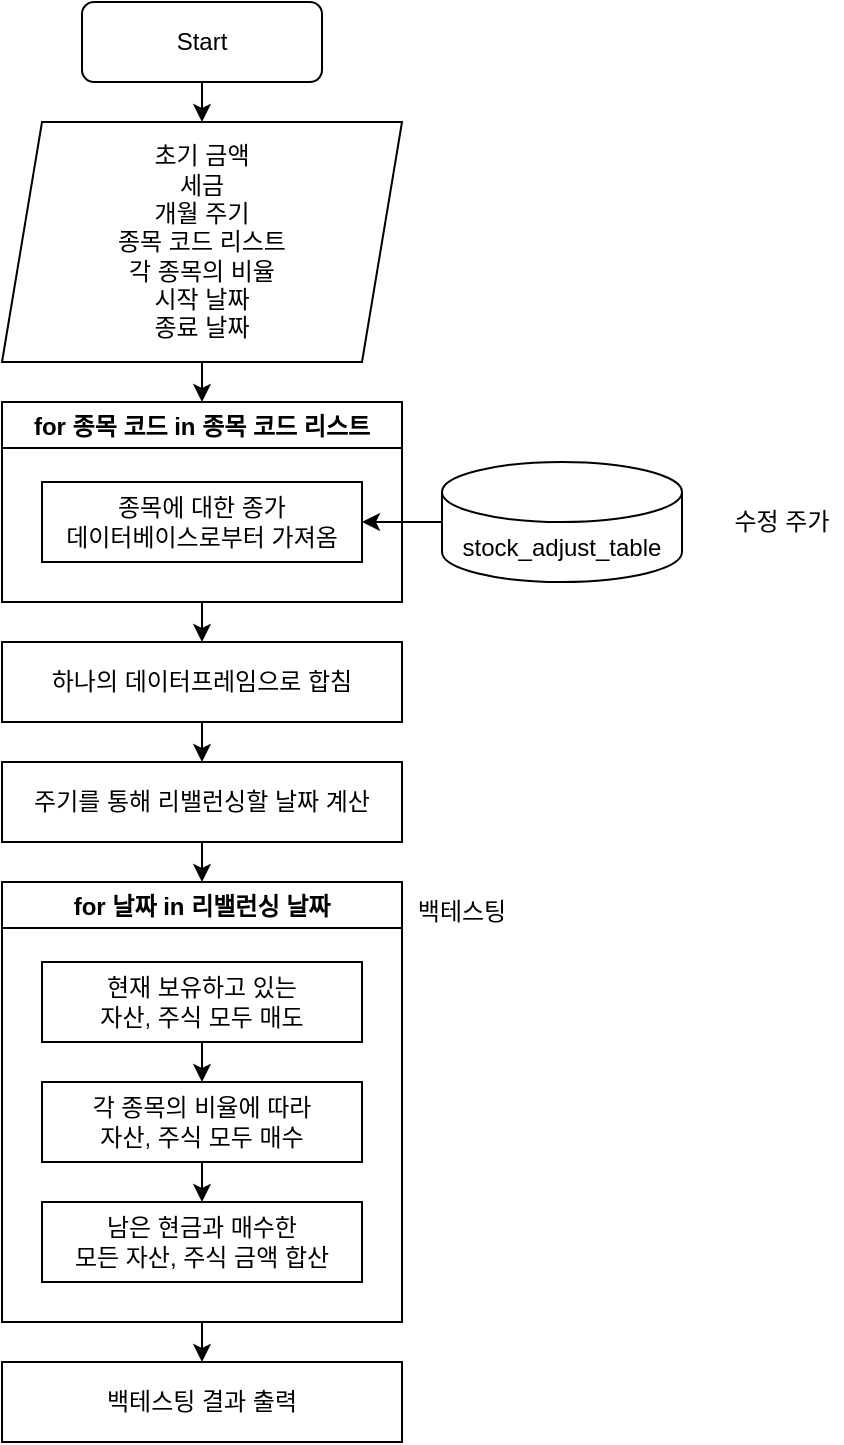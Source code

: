 <mxfile version="19.0.3" type="device"><diagram id="C5RBs43oDa-KdzZeNtuy" name="Page-1"><mxGraphModel dx="460" dy="824" grid="1" gridSize="10" guides="1" tooltips="1" connect="1" arrows="1" fold="1" page="1" pageScale="1" pageWidth="827" pageHeight="1169" math="0" shadow="0"><root><mxCell id="WIyWlLk6GJQsqaUBKTNV-0"/><mxCell id="WIyWlLk6GJQsqaUBKTNV-1" parent="WIyWlLk6GJQsqaUBKTNV-0"/><mxCell id="0kTeDdD2lEANGLlgiXS2-1" value="Start" style="rounded=1;whiteSpace=wrap;html=1;" vertex="1" parent="WIyWlLk6GJQsqaUBKTNV-1"><mxGeometry x="400" y="80" width="120" height="40" as="geometry"/></mxCell><mxCell id="0kTeDdD2lEANGLlgiXS2-2" value="초기 금액&lt;br&gt;세금&lt;br&gt;개월 주기&lt;br&gt;종목 코드 리스트&lt;br&gt;각 종목의 비율&lt;br&gt;시작 날짜&lt;br&gt;종료 날짜" style="shape=parallelogram;perimeter=parallelogramPerimeter;whiteSpace=wrap;html=1;fixedSize=1;" vertex="1" parent="WIyWlLk6GJQsqaUBKTNV-1"><mxGeometry x="360" y="140" width="200" height="120" as="geometry"/></mxCell><mxCell id="0kTeDdD2lEANGLlgiXS2-4" value="for 종목 코드 in 종목 코드 리스트" style="swimlane;" vertex="1" parent="WIyWlLk6GJQsqaUBKTNV-1"><mxGeometry x="360" y="280" width="200" height="100" as="geometry"/></mxCell><mxCell id="0kTeDdD2lEANGLlgiXS2-5" value="종목에 대한 종가&lt;br&gt;데이터베이스로부터 가져옴" style="rounded=0;whiteSpace=wrap;html=1;" vertex="1" parent="0kTeDdD2lEANGLlgiXS2-4"><mxGeometry x="20" y="40" width="160" height="40" as="geometry"/></mxCell><mxCell id="0kTeDdD2lEANGLlgiXS2-7" value="" style="endArrow=classic;html=1;rounded=0;exitX=0.5;exitY=1;exitDx=0;exitDy=0;entryX=0.5;entryY=0;entryDx=0;entryDy=0;" edge="1" parent="WIyWlLk6GJQsqaUBKTNV-1" source="0kTeDdD2lEANGLlgiXS2-1" target="0kTeDdD2lEANGLlgiXS2-2"><mxGeometry width="50" height="50" relative="1" as="geometry"><mxPoint x="460" y="400" as="sourcePoint"/><mxPoint x="510" y="350" as="targetPoint"/></mxGeometry></mxCell><mxCell id="0kTeDdD2lEANGLlgiXS2-8" value="" style="endArrow=classic;html=1;rounded=0;exitX=0.5;exitY=1;exitDx=0;exitDy=0;entryX=0.5;entryY=0;entryDx=0;entryDy=0;" edge="1" parent="WIyWlLk6GJQsqaUBKTNV-1" source="0kTeDdD2lEANGLlgiXS2-2" target="0kTeDdD2lEANGLlgiXS2-4"><mxGeometry width="50" height="50" relative="1" as="geometry"><mxPoint x="460" y="400" as="sourcePoint"/><mxPoint x="510" y="350" as="targetPoint"/></mxGeometry></mxCell><mxCell id="0kTeDdD2lEANGLlgiXS2-9" value="stock_adjust_table" style="shape=cylinder3;whiteSpace=wrap;html=1;boundedLbl=1;backgroundOutline=1;size=15;" vertex="1" parent="WIyWlLk6GJQsqaUBKTNV-1"><mxGeometry x="580" y="310" width="120" height="60" as="geometry"/></mxCell><mxCell id="0kTeDdD2lEANGLlgiXS2-10" value="수정 주가" style="text;html=1;strokeColor=none;fillColor=none;align=center;verticalAlign=middle;whiteSpace=wrap;rounded=0;" vertex="1" parent="WIyWlLk6GJQsqaUBKTNV-1"><mxGeometry x="720" y="325" width="60" height="30" as="geometry"/></mxCell><mxCell id="0kTeDdD2lEANGLlgiXS2-11" value="" style="endArrow=classic;html=1;rounded=0;exitX=0;exitY=0.5;exitDx=0;exitDy=0;exitPerimeter=0;entryX=1;entryY=0.5;entryDx=0;entryDy=0;" edge="1" parent="WIyWlLk6GJQsqaUBKTNV-1" source="0kTeDdD2lEANGLlgiXS2-9" target="0kTeDdD2lEANGLlgiXS2-5"><mxGeometry width="50" height="50" relative="1" as="geometry"><mxPoint x="460" y="400" as="sourcePoint"/><mxPoint x="510" y="350" as="targetPoint"/></mxGeometry></mxCell><mxCell id="0kTeDdD2lEANGLlgiXS2-12" value="" style="endArrow=classic;html=1;rounded=0;exitX=0.5;exitY=1;exitDx=0;exitDy=0;" edge="1" parent="WIyWlLk6GJQsqaUBKTNV-1" source="0kTeDdD2lEANGLlgiXS2-4"><mxGeometry width="50" height="50" relative="1" as="geometry"><mxPoint x="460" y="400" as="sourcePoint"/><mxPoint x="460" y="400" as="targetPoint"/></mxGeometry></mxCell><mxCell id="0kTeDdD2lEANGLlgiXS2-13" value="하나의 데이터프레임으로 합침" style="rounded=0;whiteSpace=wrap;html=1;" vertex="1" parent="WIyWlLk6GJQsqaUBKTNV-1"><mxGeometry x="360" y="400" width="200" height="40" as="geometry"/></mxCell><mxCell id="0kTeDdD2lEANGLlgiXS2-17" value="주기를 통해 리밸런싱할 날짜 계산" style="rounded=0;whiteSpace=wrap;html=1;" vertex="1" parent="WIyWlLk6GJQsqaUBKTNV-1"><mxGeometry x="360" y="460" width="200" height="40" as="geometry"/></mxCell><mxCell id="0kTeDdD2lEANGLlgiXS2-18" value="for 날짜 in 리밸런싱 날짜" style="swimlane;" vertex="1" parent="WIyWlLk6GJQsqaUBKTNV-1"><mxGeometry x="360" y="520" width="200" height="220" as="geometry"/></mxCell><mxCell id="0kTeDdD2lEANGLlgiXS2-19" value="현재 보유하고 있는&lt;br&gt;자산, 주식 모두 매도" style="rounded=0;whiteSpace=wrap;html=1;" vertex="1" parent="0kTeDdD2lEANGLlgiXS2-18"><mxGeometry x="20" y="40" width="160" height="40" as="geometry"/></mxCell><mxCell id="0kTeDdD2lEANGLlgiXS2-20" value="각 종목의 비율에 따라&lt;br&gt;자산, 주식 모두 매수" style="rounded=0;whiteSpace=wrap;html=1;" vertex="1" parent="0kTeDdD2lEANGLlgiXS2-18"><mxGeometry x="20" y="100" width="160" height="40" as="geometry"/></mxCell><mxCell id="0kTeDdD2lEANGLlgiXS2-21" value="남은 현금과 매수한&lt;br&gt;모든 자산, 주식 금액 합산" style="rounded=0;whiteSpace=wrap;html=1;" vertex="1" parent="0kTeDdD2lEANGLlgiXS2-18"><mxGeometry x="20" y="160" width="160" height="40" as="geometry"/></mxCell><mxCell id="0kTeDdD2lEANGLlgiXS2-25" value="" style="endArrow=classic;html=1;rounded=0;exitX=0.5;exitY=1;exitDx=0;exitDy=0;entryX=0.5;entryY=0;entryDx=0;entryDy=0;" edge="1" parent="0kTeDdD2lEANGLlgiXS2-18" source="0kTeDdD2lEANGLlgiXS2-19" target="0kTeDdD2lEANGLlgiXS2-20"><mxGeometry width="50" height="50" relative="1" as="geometry"><mxPoint x="280" y="10" as="sourcePoint"/><mxPoint x="300" y="90" as="targetPoint"/></mxGeometry></mxCell><mxCell id="0kTeDdD2lEANGLlgiXS2-26" value="" style="endArrow=classic;html=1;rounded=0;exitX=0.5;exitY=1;exitDx=0;exitDy=0;entryX=0.5;entryY=0;entryDx=0;entryDy=0;" edge="1" parent="0kTeDdD2lEANGLlgiXS2-18" source="0kTeDdD2lEANGLlgiXS2-20" target="0kTeDdD2lEANGLlgiXS2-21"><mxGeometry width="50" height="50" relative="1" as="geometry"><mxPoint x="100" y="-40" as="sourcePoint"/><mxPoint x="150" y="-90" as="targetPoint"/></mxGeometry></mxCell><mxCell id="0kTeDdD2lEANGLlgiXS2-23" value="" style="endArrow=classic;html=1;rounded=0;exitX=0.5;exitY=1;exitDx=0;exitDy=0;entryX=0.5;entryY=0;entryDx=0;entryDy=0;" edge="1" parent="WIyWlLk6GJQsqaUBKTNV-1" source="0kTeDdD2lEANGLlgiXS2-13" target="0kTeDdD2lEANGLlgiXS2-17"><mxGeometry width="50" height="50" relative="1" as="geometry"><mxPoint x="460" y="480" as="sourcePoint"/><mxPoint x="510" y="430" as="targetPoint"/></mxGeometry></mxCell><mxCell id="0kTeDdD2lEANGLlgiXS2-24" value="" style="endArrow=classic;html=1;rounded=0;exitX=0.5;exitY=1;exitDx=0;exitDy=0;entryX=0.5;entryY=0;entryDx=0;entryDy=0;" edge="1" parent="WIyWlLk6GJQsqaUBKTNV-1" source="0kTeDdD2lEANGLlgiXS2-17" target="0kTeDdD2lEANGLlgiXS2-18"><mxGeometry width="50" height="50" relative="1" as="geometry"><mxPoint x="460" y="480" as="sourcePoint"/><mxPoint x="510" y="430" as="targetPoint"/></mxGeometry></mxCell><mxCell id="0kTeDdD2lEANGLlgiXS2-27" value="백테스팅 결과 출력" style="rounded=0;whiteSpace=wrap;html=1;" vertex="1" parent="WIyWlLk6GJQsqaUBKTNV-1"><mxGeometry x="360" y="760" width="200" height="40" as="geometry"/></mxCell><mxCell id="0kTeDdD2lEANGLlgiXS2-28" value="백테스팅" style="text;html=1;strokeColor=none;fillColor=none;align=center;verticalAlign=middle;whiteSpace=wrap;rounded=0;" vertex="1" parent="WIyWlLk6GJQsqaUBKTNV-1"><mxGeometry x="560" y="520" width="60" height="30" as="geometry"/></mxCell><mxCell id="0kTeDdD2lEANGLlgiXS2-29" value="" style="endArrow=classic;html=1;rounded=0;exitX=0.5;exitY=1;exitDx=0;exitDy=0;entryX=0.5;entryY=0;entryDx=0;entryDy=0;" edge="1" parent="WIyWlLk6GJQsqaUBKTNV-1" source="0kTeDdD2lEANGLlgiXS2-18" target="0kTeDdD2lEANGLlgiXS2-27"><mxGeometry width="50" height="50" relative="1" as="geometry"><mxPoint x="460" y="480" as="sourcePoint"/><mxPoint x="510" y="430" as="targetPoint"/></mxGeometry></mxCell></root></mxGraphModel></diagram></mxfile>